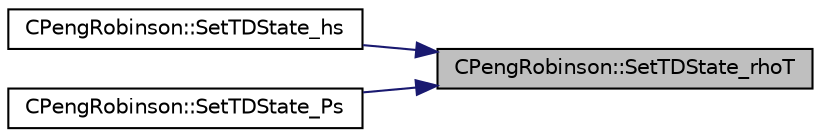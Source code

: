 digraph "CPengRobinson::SetTDState_rhoT"
{
 // LATEX_PDF_SIZE
  edge [fontname="Helvetica",fontsize="10",labelfontname="Helvetica",labelfontsize="10"];
  node [fontname="Helvetica",fontsize="10",shape=record];
  rankdir="RL";
  Node1 [label="CPengRobinson::SetTDState_rhoT",height=0.2,width=0.4,color="black", fillcolor="grey75", style="filled", fontcolor="black",tooltip="virtual member that would be different for each gas model implemented"];
  Node1 -> Node2 [dir="back",color="midnightblue",fontsize="10",style="solid",fontname="Helvetica"];
  Node2 [label="CPengRobinson::SetTDState_hs",height=0.2,width=0.4,color="black", fillcolor="white", style="filled",URL="$classCPengRobinson.html#a904a269891a9c1bc9275a1d0619d24c4",tooltip="virtual member that would be different for each gas model implemented"];
  Node1 -> Node3 [dir="back",color="midnightblue",fontsize="10",style="solid",fontname="Helvetica"];
  Node3 [label="CPengRobinson::SetTDState_Ps",height=0.2,width=0.4,color="black", fillcolor="white", style="filled",URL="$classCPengRobinson.html#a63fdf3cb25aacb491f24b0ddbc2bab41",tooltip="Set the Dimensionless State using Pressure and Entropy."];
}
